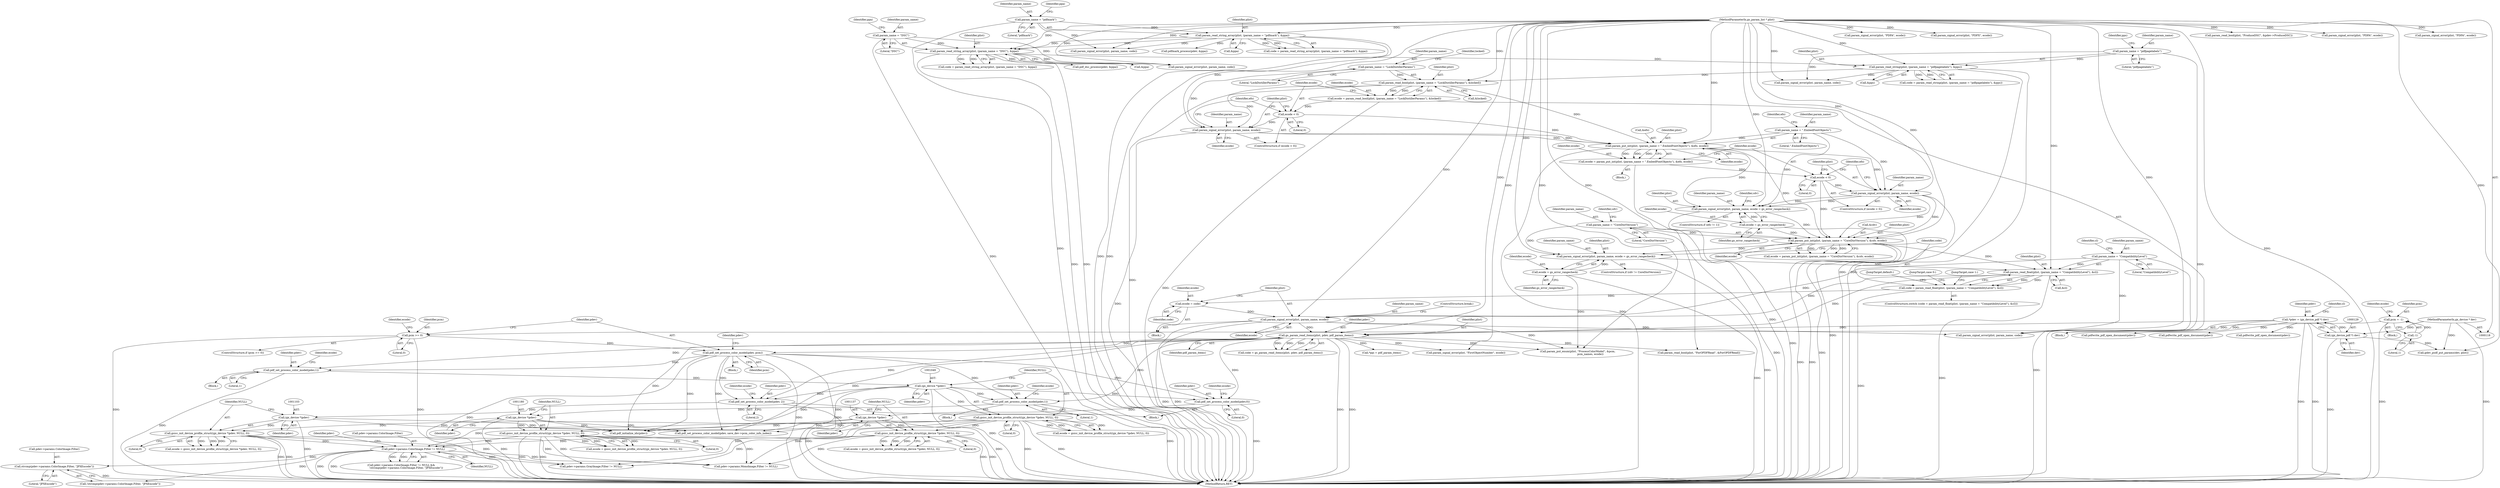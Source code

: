 digraph "0_ghostscript_c3476dde7743761a4e1d39a631716199b696b880@API" {
"1001208" [label="(Call,strcmp(pdev->params.ColorImage.Filter, \"JPXEncode\"))"];
"1001198" [label="(Call,pdev->params.ColorImage.Filter != NULL)"];
"1001047" [label="(Call,gsicc_init_device_profile_struct((gx_device *)pdev, NULL, 0))"];
"1001048" [label="(Call,(gx_device *)pdev)"];
"1001042" [label="(Call,pdf_set_process_color_model(pdev,1))"];
"1000551" [label="(Call,gs_param_read_items(plist, pdev, pdf_param_items))"];
"1000400" [label="(Call,param_read_float(plist, (param_name = \"CompatibilityLevel\"), &cl))"];
"1000391" [label="(Call,param_signal_error(plist, param_name, ecode = gs_error_rangecheck))"];
"1000372" [label="(Call,param_put_int(plist, (param_name = \"CoreDistVersion\"), &cdv, ecode))"];
"1000359" [label="(Call,param_signal_error(plist, param_name, ecode = gs_error_rangecheck))"];
"1000339" [label="(Call,param_put_int(plist, (param_name = \".EmbedFontObjects\"), &efo, ecode))"];
"1000317" [label="(Call,param_read_bool(plist, (param_name = \"LockDistillerParams\"), &locked))"];
"1000250" [label="(Call,param_read_string(plist, (param_name = \"pdfpagelabels\"), &pps))"];
"1000206" [label="(Call,param_read_string_array(plist, (param_name = \"DSC\"), &ppa))"];
"1000162" [label="(Call,param_read_string_array(plist, (param_name = \"pdfmark\"), &ppa))"];
"1000121" [label="(MethodParameterIn,gs_param_list * plist)"];
"1000164" [label="(Call,param_name = \"pdfmark\")"];
"1000208" [label="(Call,param_name = \"DSC\")"];
"1000252" [label="(Call,param_name = \"pdfpagelabels\")"];
"1000319" [label="(Call,param_name = \"LockDistillerParams\")"];
"1000328" [label="(Call,param_signal_error(plist, param_name, ecode))"];
"1000325" [label="(Call,ecode < 0)"];
"1000315" [label="(Call,ecode = param_read_bool(plist, (param_name = \"LockDistillerParams\"), &locked))"];
"1000341" [label="(Call,param_name = \".EmbedFontObjects\")"];
"1000351" [label="(Call,param_signal_error(plist, param_name, ecode))"];
"1000348" [label="(Call,ecode < 0)"];
"1000337" [label="(Call,ecode = param_put_int(plist, (param_name = \".EmbedFontObjects\"), &efo, ecode))"];
"1000362" [label="(Call,ecode = gs_error_rangecheck)"];
"1000374" [label="(Call,param_name = \"CoreDistVersion\")"];
"1000394" [label="(Call,ecode = gs_error_rangecheck)"];
"1000402" [label="(Call,param_name = \"CompatibilityLevel\")"];
"1000412" [label="(Call,param_signal_error(plist, param_name, ecode))"];
"1000409" [label="(Call,ecode = code)"];
"1000398" [label="(Call,code = param_read_float(plist, (param_name = \"CompatibilityLevel\"), &cl))"];
"1000126" [label="(Call,*pdev = (gx_device_pdf *) dev)"];
"1000128" [label="(Call,(gx_device_pdf *) dev)"];
"1000119" [label="(MethodParameterIn,gx_device * dev)"];
"1000672" [label="(Call,pdf_set_process_color_model(pdev, pcm))"];
"1000668" [label="(Call,pcm >= 0)"];
"1000654" [label="(Call,pcm = -1)"];
"1000656" [label="(Call,-1)"];
"1001101" [label="(Call,gsicc_init_device_profile_struct((gx_device *)pdev, NULL, 0))"];
"1001102" [label="(Call,(gx_device *)pdev)"];
"1001096" [label="(Call,pdf_set_process_color_model(pdev, 2))"];
"1001178" [label="(Call,gsicc_init_device_profile_struct((gx_device *)pdev, NULL, 0))"];
"1001179" [label="(Call,(gx_device *)pdev)"];
"1001173" [label="(Call,pdf_set_process_color_model(pdev,1))"];
"1001135" [label="(Call,gsicc_init_device_profile_struct((gx_device *)pdev, NULL, 0))"];
"1001136" [label="(Call,(gx_device *)pdev)"];
"1001130" [label="(Call,pdf_set_process_color_model(pdev,0))"];
"1000325" [label="(Call,ecode < 0)"];
"1001233" [label="(Call,pdev->params.GrayImage.Filter != NULL)"];
"1001047" [label="(Call,gsicc_init_device_profile_struct((gx_device *)pdev, NULL, 0))"];
"1001208" [label="(Call,strcmp(pdev->params.ColorImage.Filter, \"JPXEncode\"))"];
"1000362" [label="(Call,ecode = gs_error_rangecheck)"];
"1000411" [label="(Identifier,code)"];
"1001131" [label="(Identifier,pdev)"];
"1001100" [label="(Identifier,ecode)"];
"1001216" [label="(Literal,\"JPXEncode\")"];
"1001183" [label="(Literal,0)"];
"1001174" [label="(Identifier,pdev)"];
"1000317" [label="(Call,param_read_bool(plist, (param_name = \"LockDistillerParams\"), &locked))"];
"1000413" [label="(Identifier,plist)"];
"1000133" [label="(Identifier,cl)"];
"1001179" [label="(Call,(gx_device *)pdev)"];
"1000165" [label="(Identifier,param_name)"];
"1000672" [label="(Call,pdf_set_process_color_model(pdev, pcm))"];
"1000340" [label="(Identifier,plist)"];
"1000368" [label="(Identifier,cdv)"];
"1000659" [label="(Identifier,ecode)"];
"1000322" [label="(Call,&locked)"];
"1001050" [label="(Identifier,pdev)"];
"1000552" [label="(Identifier,plist)"];
"1000707" [label="(Call,param_signal_error(plist, param_name, code))"];
"1000275" [label="(Call,pdfwrite_pdf_open_document(pdev))"];
"1000345" [label="(Identifier,efo)"];
"1001551" [label="(MethodReturn,RET)"];
"1000670" [label="(Literal,0)"];
"1000415" [label="(Identifier,ecode)"];
"1000209" [label="(Identifier,param_name)"];
"1001173" [label="(Call,pdf_set_process_color_model(pdev,1))"];
"1001198" [label="(Call,pdev->params.ColorImage.Filter != NULL)"];
"1001098" [label="(Literal,2)"];
"1000341" [label="(Call,param_name = \".EmbedFontObjects\")"];
"1000339" [label="(Call,param_put_int(plist, (param_name = \".EmbedFontObjects\"), &efo, ecode))"];
"1000320" [label="(Identifier,param_name)"];
"1000343" [label="(Literal,\".EmbedFontObjects\")"];
"1001268" [label="(Call,pdev->params.MonoImage.Filter != NULL)"];
"1000728" [label="(Call,param_signal_error(plist, \"PDFA\", ecode))"];
"1000185" [label="(Call,pdfmark_process(pdev, &ppa))"];
"1001352" [label="(Call,pdf_initialize_ids(pdev))"];
"1000208" [label="(Call,param_name = \"DSC\")"];
"1000404" [label="(Literal,\"CompatibilityLevel\")"];
"1000656" [label="(Call,-1)"];
"1000255" [label="(Call,&pps)"];
"1000563" [label="(Call,param_read_bool(plist, \"ForOPDFRead\", &ForOPDFRead))"];
"1001106" [label="(Literal,0)"];
"1000162" [label="(Call,param_read_string_array(plist, (param_name = \"pdfmark\"), &ppa))"];
"1000126" [label="(Call,*pdev = (gx_device_pdf *) dev)"];
"1000402" [label="(Call,param_name = \"CompatibilityLevel\")"];
"1000360" [label="(Identifier,plist)"];
"1000660" [label="(Call,param_put_enum(plist, \"ProcessColorModel\", &pcm,\n                               pcm_names, ecode))"];
"1000321" [label="(Literal,\"LockDistillerParams\")"];
"1000394" [label="(Call,ecode = gs_error_rangecheck)"];
"1000673" [label="(Identifier,pdev)"];
"1000160" [label="(Call,code = param_read_string_array(plist, (param_name = \"pdfmark\"), &ppa))"];
"1001206" [label="(Identifier,NULL)"];
"1000167" [label="(Call,&ppa)"];
"1000346" [label="(Identifier,ecode)"];
"1000338" [label="(Identifier,ecode)"];
"1000315" [label="(Call,ecode = param_read_bool(plist, (param_name = \"LockDistillerParams\"), &locked))"];
"1000668" [label="(Call,pcm >= 0)"];
"1001130" [label="(Call,pdf_set_process_color_model(pdev,0))"];
"1000794" [label="(Call,param_signal_error(plist, \"PDFX\", ecode))"];
"1000698" [label="(Call,param_read_bool(plist, \"ProduceDSC\", &pdev->ProduceDSC))"];
"1001212" [label="(Identifier,pdev)"];
"1001051" [label="(Identifier,NULL)"];
"1000204" [label="(Call,code = param_read_string_array(plist, (param_name = \"DSC\"), &ppa))"];
"1001135" [label="(Call,gsicc_init_device_profile_struct((gx_device *)pdev, NULL, 0))"];
"1000396" [label="(Identifier,gs_error_rangecheck)"];
"1001139" [label="(Identifier,NULL)"];
"1001197" [label="(Call,pdev->params.ColorImage.Filter != NULL &&\n            !strcmp(pdev->params.ColorImage.Filter, \"JPXEncode\"))"];
"1000127" [label="(Identifier,pdev)"];
"1000196" [label="(Call,param_signal_error(plist, param_name, code))"];
"1001181" [label="(Identifier,pdev)"];
"1001096" [label="(Call,pdf_set_process_color_model(pdev, 2))"];
"1000212" [label="(Identifier,ppa)"];
"1000677" [label="(Identifier,pdev)"];
"1000307" [label="(Call,param_signal_error(plist, param_name, code))"];
"1000814" [label="(Call,param_signal_error(plist, \"PDFA\", ecode))"];
"1000376" [label="(Literal,\"CoreDistVersion\")"];
"1000655" [label="(Identifier,pcm)"];
"1001134" [label="(Identifier,ecode)"];
"1000318" [label="(Identifier,plist)"];
"1000164" [label="(Call,param_name = \"pdfmark\")"];
"1000403" [label="(Identifier,param_name)"];
"1000687" [label="(Identifier,ecode)"];
"1000654" [label="(Call,pcm = -1)"];
"1000959" [label="(Call,gdev_psdf_put_params(dev, plist))"];
"1000359" [label="(Call,param_signal_error(plist, param_name, ecode = gs_error_rangecheck))"];
"1000354" [label="(Identifier,ecode)"];
"1000375" [label="(Identifier,param_name)"];
"1000674" [label="(Identifier,pcm)"];
"1001097" [label="(Identifier,pdev)"];
"1000377" [label="(Call,&cdv)"];
"1000251" [label="(Identifier,plist)"];
"1000379" [label="(Identifier,ecode)"];
"1000364" [label="(Identifier,gs_error_rangecheck)"];
"1000256" [label="(Identifier,pps)"];
"1001099" [label="(Call,ecode = gsicc_init_device_profile_struct((gx_device *)pdev, NULL, 0))"];
"1000373" [label="(Identifier,plist)"];
"1000349" [label="(Identifier,ecode)"];
"1000351" [label="(Call,param_signal_error(plist, param_name, ecode))"];
"1000776" [label="(Call,param_signal_error(plist, \"PDFA\", ecode))"];
"1000122" [label="(Block,)"];
"1001132" [label="(Literal,0)"];
"1000210" [label="(Literal,\"DSC\")"];
"1001199" [label="(Call,pdev->params.ColorImage.Filter)"];
"1000330" [label="(Identifier,param_name)"];
"1000130" [label="(Identifier,dev)"];
"1000669" [label="(Identifier,pcm)"];
"1000387" [label="(ControlStructure,if (cdv != CoreDistVersion))"];
"1001045" [label="(Call,ecode = gsicc_init_device_profile_struct((gx_device *)pdev, NULL, 0))"];
"1000344" [label="(Call,&efo)"];
"1001136" [label="(Call,(gx_device *)pdev)"];
"1000667" [label="(ControlStructure,if (pcm >= 0))"];
"1001102" [label="(Call,(gx_device *)pdev)"];
"1000347" [label="(ControlStructure,if (ecode < 0))"];
"1001042" [label="(Call,pdf_set_process_color_model(pdev,1))"];
"1001163" [label="(Block,)"];
"1000671" [label="(Block,)"];
"1001138" [label="(Identifier,pdev)"];
"1000219" [label="(Call,pdfwrite_pdf_open_document(pdev))"];
"1000408" [label="(JumpTarget,default:)"];
"1000374" [label="(Call,param_name = \"CoreDistVersion\")"];
"1001182" [label="(Identifier,NULL)"];
"1000229" [label="(Call,pdf_dsc_process(pdev, &ppa))"];
"1000332" [label="(Block,)"];
"1000252" [label="(Call,param_name = \"pdfpagelabels\")"];
"1000316" [label="(Identifier,ecode)"];
"1000657" [label="(Literal,1)"];
"1000405" [label="(Call,&cl)"];
"1000240" [label="(Call,param_signal_error(plist, param_name, code))"];
"1001209" [label="(Call,pdev->params.ColorImage.Filter)"];
"1000391" [label="(Call,param_signal_error(plist, param_name, ecode = gs_error_rangecheck))"];
"1000248" [label="(Call,code = param_read_string(plist, (param_name = \"pdfpagelabels\"), &pps))"];
"1001048" [label="(Call,(gx_device *)pdev)"];
"1000326" [label="(Identifier,ecode)"];
"1000414" [label="(Identifier,param_name)"];
"1000361" [label="(Identifier,param_name)"];
"1000163" [label="(Identifier,plist)"];
"1000327" [label="(Literal,0)"];
"1001032" [label="(Block,)"];
"1001176" [label="(Call,ecode = gsicc_init_device_profile_struct((gx_device *)pdev, NULL, 0))"];
"1001104" [label="(Identifier,pdev)"];
"1000372" [label="(Call,param_put_int(plist, (param_name = \"CoreDistVersion\"), &cdv, ecode))"];
"1000328" [label="(Call,param_signal_error(plist, param_name, ecode))"];
"1000342" [label="(Identifier,param_name)"];
"1000651" [label="(Block,)"];
"1000337" [label="(Call,ecode = param_put_int(plist, (param_name = \".EmbedFontObjects\"), &efo, ecode))"];
"1000121" [label="(MethodParameterIn,gs_param_list * plist)"];
"1000353" [label="(Identifier,param_name)"];
"1000119" [label="(MethodParameterIn,gx_device * dev)"];
"1000398" [label="(Call,code = param_read_float(plist, (param_name = \"CompatibilityLevel\"), &cl))"];
"1000370" [label="(Call,ecode = param_put_int(plist, (param_name = \"CoreDistVersion\"), &cdv, ecode))"];
"1000352" [label="(Identifier,plist)"];
"1000397" [label="(ControlStructure,switch (code = param_read_float(plist, (param_name = \"CompatibilityLevel\"), &cl)))"];
"1001492" [label="(Call,pdf_set_process_color_model(pdev, save_dev->pcm_color_info_index))"];
"1001101" [label="(Call,gsicc_init_device_profile_struct((gx_device *)pdev, NULL, 0))"];
"1000350" [label="(Literal,0)"];
"1000406" [label="(Identifier,cl)"];
"1000323" [label="(Identifier,locked)"];
"1000206" [label="(Call,param_read_string_array(plist, (param_name = \"DSC\"), &ppa))"];
"1000211" [label="(Call,&ppa)"];
"1000401" [label="(Identifier,plist)"];
"1000128" [label="(Call,(gx_device_pdf *) dev)"];
"1000392" [label="(Identifier,plist)"];
"1000551" [label="(Call,gs_param_read_items(plist, pdev, pdf_param_items))"];
"1001207" [label="(Call,!strcmp(pdev->params.ColorImage.Filter, \"JPXEncode\"))"];
"1000554" [label="(Identifier,pdf_param_items)"];
"1000410" [label="(Identifier,ecode)"];
"1000166" [label="(Literal,\"pdfmark\")"];
"1001140" [label="(Literal,0)"];
"1001064" [label="(Block,)"];
"1000329" [label="(Identifier,plist)"];
"1000355" [label="(ControlStructure,if (efo != 1))"];
"1000393" [label="(Identifier,param_name)"];
"1000553" [label="(Identifier,pdev)"];
"1001175" [label="(Literal,1)"];
"1001046" [label="(Identifier,ecode)"];
"1001513" [label="(Call,*ppi = pdf_param_items)"];
"1001105" [label="(Identifier,NULL)"];
"1001043" [label="(Identifier,pdev)"];
"1000357" [label="(Identifier,efo)"];
"1000399" [label="(Identifier,code)"];
"1001178" [label="(Call,gsicc_init_device_profile_struct((gx_device *)pdev, NULL, 0))"];
"1000647" [label="(Call,param_signal_error(plist, \"FirstObjectNumber\", ecode))"];
"1000409" [label="(Call,ecode = code)"];
"1000417" [label="(JumpTarget,case 0:)"];
"1000533" [label="(JumpTarget,case 1:)"];
"1000207" [label="(Identifier,plist)"];
"1001133" [label="(Call,ecode = gsicc_init_device_profile_struct((gx_device *)pdev, NULL, 0))"];
"1000416" [label="(ControlStructure,break;)"];
"1000175" [label="(Call,pdfwrite_pdf_open_document(pdev))"];
"1000331" [label="(Identifier,ecode)"];
"1000253" [label="(Identifier,param_name)"];
"1000412" [label="(Call,param_signal_error(plist, param_name, ecode))"];
"1000363" [label="(Identifier,ecode)"];
"1000395" [label="(Identifier,ecode)"];
"1001177" [label="(Identifier,ecode)"];
"1000168" [label="(Identifier,ppa)"];
"1000378" [label="(Identifier,cdv)"];
"1001052" [label="(Literal,0)"];
"1000250" [label="(Call,param_read_string(plist, (param_name = \"pdfpagelabels\"), &pps))"];
"1000549" [label="(Call,code = gs_param_read_items(plist, pdev, pdf_param_items))"];
"1000400" [label="(Call,param_read_float(plist, (param_name = \"CompatibilityLevel\"), &cl))"];
"1000407" [label="(Block,)"];
"1001044" [label="(Literal,1)"];
"1000319" [label="(Call,param_name = \"LockDistillerParams\")"];
"1000254" [label="(Literal,\"pdfpagelabels\")"];
"1000324" [label="(ControlStructure,if (ecode < 0))"];
"1000335" [label="(Identifier,efo)"];
"1000348" [label="(Call,ecode < 0)"];
"1001208" -> "1001207"  [label="AST: "];
"1001208" -> "1001216"  [label="CFG: "];
"1001209" -> "1001208"  [label="AST: "];
"1001216" -> "1001208"  [label="AST: "];
"1001207" -> "1001208"  [label="CFG: "];
"1001208" -> "1001551"  [label="DDG: "];
"1001198" -> "1001208"  [label="DDG: "];
"1001198" -> "1001197"  [label="AST: "];
"1001198" -> "1001206"  [label="CFG: "];
"1001199" -> "1001198"  [label="AST: "];
"1001206" -> "1001198"  [label="AST: "];
"1001212" -> "1001198"  [label="CFG: "];
"1001197" -> "1001198"  [label="CFG: "];
"1001198" -> "1001551"  [label="DDG: "];
"1001198" -> "1001551"  [label="DDG: "];
"1001198" -> "1001197"  [label="DDG: "];
"1001198" -> "1001197"  [label="DDG: "];
"1001047" -> "1001198"  [label="DDG: "];
"1001101" -> "1001198"  [label="DDG: "];
"1001178" -> "1001198"  [label="DDG: "];
"1001135" -> "1001198"  [label="DDG: "];
"1001198" -> "1001207"  [label="DDG: "];
"1001198" -> "1001233"  [label="DDG: "];
"1001198" -> "1001268"  [label="DDG: "];
"1001047" -> "1001045"  [label="AST: "];
"1001047" -> "1001052"  [label="CFG: "];
"1001048" -> "1001047"  [label="AST: "];
"1001051" -> "1001047"  [label="AST: "];
"1001052" -> "1001047"  [label="AST: "];
"1001045" -> "1001047"  [label="CFG: "];
"1001047" -> "1001551"  [label="DDG: "];
"1001047" -> "1001551"  [label="DDG: "];
"1001047" -> "1001045"  [label="DDG: "];
"1001047" -> "1001045"  [label="DDG: "];
"1001047" -> "1001045"  [label="DDG: "];
"1001048" -> "1001047"  [label="DDG: "];
"1001047" -> "1001101"  [label="DDG: "];
"1001047" -> "1001135"  [label="DDG: "];
"1001047" -> "1001178"  [label="DDG: "];
"1001047" -> "1001233"  [label="DDG: "];
"1001047" -> "1001268"  [label="DDG: "];
"1001048" -> "1001050"  [label="CFG: "];
"1001049" -> "1001048"  [label="AST: "];
"1001050" -> "1001048"  [label="AST: "];
"1001051" -> "1001048"  [label="CFG: "];
"1001048" -> "1001551"  [label="DDG: "];
"1001042" -> "1001048"  [label="DDG: "];
"1001048" -> "1001096"  [label="DDG: "];
"1001048" -> "1001130"  [label="DDG: "];
"1001048" -> "1001173"  [label="DDG: "];
"1001048" -> "1001352"  [label="DDG: "];
"1001048" -> "1001492"  [label="DDG: "];
"1001042" -> "1001032"  [label="AST: "];
"1001042" -> "1001044"  [label="CFG: "];
"1001043" -> "1001042"  [label="AST: "];
"1001044" -> "1001042"  [label="AST: "];
"1001046" -> "1001042"  [label="CFG: "];
"1001042" -> "1001551"  [label="DDG: "];
"1000551" -> "1001042"  [label="DDG: "];
"1000672" -> "1001042"  [label="DDG: "];
"1000551" -> "1000549"  [label="AST: "];
"1000551" -> "1000554"  [label="CFG: "];
"1000552" -> "1000551"  [label="AST: "];
"1000553" -> "1000551"  [label="AST: "];
"1000554" -> "1000551"  [label="AST: "];
"1000549" -> "1000551"  [label="CFG: "];
"1000551" -> "1001551"  [label="DDG: "];
"1000551" -> "1001551"  [label="DDG: "];
"1000551" -> "1000549"  [label="DDG: "];
"1000551" -> "1000549"  [label="DDG: "];
"1000551" -> "1000549"  [label="DDG: "];
"1000400" -> "1000551"  [label="DDG: "];
"1000412" -> "1000551"  [label="DDG: "];
"1000121" -> "1000551"  [label="DDG: "];
"1000126" -> "1000551"  [label="DDG: "];
"1000551" -> "1000563"  [label="DDG: "];
"1000551" -> "1000647"  [label="DDG: "];
"1000551" -> "1000660"  [label="DDG: "];
"1000551" -> "1000672"  [label="DDG: "];
"1000551" -> "1001096"  [label="DDG: "];
"1000551" -> "1001130"  [label="DDG: "];
"1000551" -> "1001173"  [label="DDG: "];
"1000551" -> "1001352"  [label="DDG: "];
"1000551" -> "1001492"  [label="DDG: "];
"1000551" -> "1001513"  [label="DDG: "];
"1000400" -> "1000398"  [label="AST: "];
"1000400" -> "1000405"  [label="CFG: "];
"1000401" -> "1000400"  [label="AST: "];
"1000402" -> "1000400"  [label="AST: "];
"1000405" -> "1000400"  [label="AST: "];
"1000398" -> "1000400"  [label="CFG: "];
"1000400" -> "1001551"  [label="DDG: "];
"1000400" -> "1000398"  [label="DDG: "];
"1000400" -> "1000398"  [label="DDG: "];
"1000391" -> "1000400"  [label="DDG: "];
"1000372" -> "1000400"  [label="DDG: "];
"1000121" -> "1000400"  [label="DDG: "];
"1000402" -> "1000400"  [label="DDG: "];
"1000400" -> "1000412"  [label="DDG: "];
"1000391" -> "1000387"  [label="AST: "];
"1000391" -> "1000394"  [label="CFG: "];
"1000392" -> "1000391"  [label="AST: "];
"1000393" -> "1000391"  [label="AST: "];
"1000394" -> "1000391"  [label="AST: "];
"1000399" -> "1000391"  [label="CFG: "];
"1000391" -> "1001551"  [label="DDG: "];
"1000372" -> "1000391"  [label="DDG: "];
"1000121" -> "1000391"  [label="DDG: "];
"1000374" -> "1000391"  [label="DDG: "];
"1000394" -> "1000391"  [label="DDG: "];
"1000372" -> "1000370"  [label="AST: "];
"1000372" -> "1000379"  [label="CFG: "];
"1000373" -> "1000372"  [label="AST: "];
"1000374" -> "1000372"  [label="AST: "];
"1000377" -> "1000372"  [label="AST: "];
"1000379" -> "1000372"  [label="AST: "];
"1000370" -> "1000372"  [label="CFG: "];
"1000372" -> "1001551"  [label="DDG: "];
"1000372" -> "1001551"  [label="DDG: "];
"1000372" -> "1000370"  [label="DDG: "];
"1000372" -> "1000370"  [label="DDG: "];
"1000372" -> "1000370"  [label="DDG: "];
"1000359" -> "1000372"  [label="DDG: "];
"1000339" -> "1000372"  [label="DDG: "];
"1000351" -> "1000372"  [label="DDG: "];
"1000351" -> "1000372"  [label="DDG: "];
"1000121" -> "1000372"  [label="DDG: "];
"1000374" -> "1000372"  [label="DDG: "];
"1000348" -> "1000372"  [label="DDG: "];
"1000362" -> "1000372"  [label="DDG: "];
"1000359" -> "1000355"  [label="AST: "];
"1000359" -> "1000362"  [label="CFG: "];
"1000360" -> "1000359"  [label="AST: "];
"1000361" -> "1000359"  [label="AST: "];
"1000362" -> "1000359"  [label="AST: "];
"1000368" -> "1000359"  [label="CFG: "];
"1000359" -> "1001551"  [label="DDG: "];
"1000339" -> "1000359"  [label="DDG: "];
"1000351" -> "1000359"  [label="DDG: "];
"1000351" -> "1000359"  [label="DDG: "];
"1000121" -> "1000359"  [label="DDG: "];
"1000341" -> "1000359"  [label="DDG: "];
"1000362" -> "1000359"  [label="DDG: "];
"1000339" -> "1000337"  [label="AST: "];
"1000339" -> "1000346"  [label="CFG: "];
"1000340" -> "1000339"  [label="AST: "];
"1000341" -> "1000339"  [label="AST: "];
"1000344" -> "1000339"  [label="AST: "];
"1000346" -> "1000339"  [label="AST: "];
"1000337" -> "1000339"  [label="CFG: "];
"1000339" -> "1001551"  [label="DDG: "];
"1000339" -> "1000337"  [label="DDG: "];
"1000339" -> "1000337"  [label="DDG: "];
"1000339" -> "1000337"  [label="DDG: "];
"1000317" -> "1000339"  [label="DDG: "];
"1000328" -> "1000339"  [label="DDG: "];
"1000328" -> "1000339"  [label="DDG: "];
"1000121" -> "1000339"  [label="DDG: "];
"1000341" -> "1000339"  [label="DDG: "];
"1000325" -> "1000339"  [label="DDG: "];
"1000339" -> "1000351"  [label="DDG: "];
"1000317" -> "1000315"  [label="AST: "];
"1000317" -> "1000322"  [label="CFG: "];
"1000318" -> "1000317"  [label="AST: "];
"1000319" -> "1000317"  [label="AST: "];
"1000322" -> "1000317"  [label="AST: "];
"1000315" -> "1000317"  [label="CFG: "];
"1000317" -> "1001551"  [label="DDG: "];
"1000317" -> "1000315"  [label="DDG: "];
"1000317" -> "1000315"  [label="DDG: "];
"1000250" -> "1000317"  [label="DDG: "];
"1000121" -> "1000317"  [label="DDG: "];
"1000319" -> "1000317"  [label="DDG: "];
"1000317" -> "1000328"  [label="DDG: "];
"1000250" -> "1000248"  [label="AST: "];
"1000250" -> "1000255"  [label="CFG: "];
"1000251" -> "1000250"  [label="AST: "];
"1000252" -> "1000250"  [label="AST: "];
"1000255" -> "1000250"  [label="AST: "];
"1000248" -> "1000250"  [label="CFG: "];
"1000250" -> "1001551"  [label="DDG: "];
"1000250" -> "1001551"  [label="DDG: "];
"1000250" -> "1000248"  [label="DDG: "];
"1000250" -> "1000248"  [label="DDG: "];
"1000206" -> "1000250"  [label="DDG: "];
"1000121" -> "1000250"  [label="DDG: "];
"1000252" -> "1000250"  [label="DDG: "];
"1000250" -> "1000307"  [label="DDG: "];
"1000206" -> "1000204"  [label="AST: "];
"1000206" -> "1000211"  [label="CFG: "];
"1000207" -> "1000206"  [label="AST: "];
"1000208" -> "1000206"  [label="AST: "];
"1000211" -> "1000206"  [label="AST: "];
"1000204" -> "1000206"  [label="CFG: "];
"1000206" -> "1001551"  [label="DDG: "];
"1000206" -> "1001551"  [label="DDG: "];
"1000206" -> "1000204"  [label="DDG: "];
"1000206" -> "1000204"  [label="DDG: "];
"1000162" -> "1000206"  [label="DDG: "];
"1000162" -> "1000206"  [label="DDG: "];
"1000121" -> "1000206"  [label="DDG: "];
"1000208" -> "1000206"  [label="DDG: "];
"1000206" -> "1000229"  [label="DDG: "];
"1000206" -> "1000240"  [label="DDG: "];
"1000162" -> "1000160"  [label="AST: "];
"1000162" -> "1000167"  [label="CFG: "];
"1000163" -> "1000162"  [label="AST: "];
"1000164" -> "1000162"  [label="AST: "];
"1000167" -> "1000162"  [label="AST: "];
"1000160" -> "1000162"  [label="CFG: "];
"1000162" -> "1001551"  [label="DDG: "];
"1000162" -> "1001551"  [label="DDG: "];
"1000162" -> "1000160"  [label="DDG: "];
"1000162" -> "1000160"  [label="DDG: "];
"1000121" -> "1000162"  [label="DDG: "];
"1000164" -> "1000162"  [label="DDG: "];
"1000162" -> "1000185"  [label="DDG: "];
"1000162" -> "1000196"  [label="DDG: "];
"1000121" -> "1000118"  [label="AST: "];
"1000121" -> "1001551"  [label="DDG: "];
"1000121" -> "1000196"  [label="DDG: "];
"1000121" -> "1000240"  [label="DDG: "];
"1000121" -> "1000307"  [label="DDG: "];
"1000121" -> "1000328"  [label="DDG: "];
"1000121" -> "1000351"  [label="DDG: "];
"1000121" -> "1000412"  [label="DDG: "];
"1000121" -> "1000563"  [label="DDG: "];
"1000121" -> "1000647"  [label="DDG: "];
"1000121" -> "1000660"  [label="DDG: "];
"1000121" -> "1000698"  [label="DDG: "];
"1000121" -> "1000707"  [label="DDG: "];
"1000121" -> "1000728"  [label="DDG: "];
"1000121" -> "1000776"  [label="DDG: "];
"1000121" -> "1000794"  [label="DDG: "];
"1000121" -> "1000814"  [label="DDG: "];
"1000121" -> "1000959"  [label="DDG: "];
"1000164" -> "1000166"  [label="CFG: "];
"1000165" -> "1000164"  [label="AST: "];
"1000166" -> "1000164"  [label="AST: "];
"1000168" -> "1000164"  [label="CFG: "];
"1000164" -> "1001551"  [label="DDG: "];
"1000164" -> "1000196"  [label="DDG: "];
"1000208" -> "1000210"  [label="CFG: "];
"1000209" -> "1000208"  [label="AST: "];
"1000210" -> "1000208"  [label="AST: "];
"1000212" -> "1000208"  [label="CFG: "];
"1000208" -> "1001551"  [label="DDG: "];
"1000208" -> "1000240"  [label="DDG: "];
"1000252" -> "1000254"  [label="CFG: "];
"1000253" -> "1000252"  [label="AST: "];
"1000254" -> "1000252"  [label="AST: "];
"1000256" -> "1000252"  [label="CFG: "];
"1000252" -> "1001551"  [label="DDG: "];
"1000252" -> "1000307"  [label="DDG: "];
"1000319" -> "1000321"  [label="CFG: "];
"1000320" -> "1000319"  [label="AST: "];
"1000321" -> "1000319"  [label="AST: "];
"1000323" -> "1000319"  [label="CFG: "];
"1000319" -> "1000328"  [label="DDG: "];
"1000328" -> "1000324"  [label="AST: "];
"1000328" -> "1000331"  [label="CFG: "];
"1000329" -> "1000328"  [label="AST: "];
"1000330" -> "1000328"  [label="AST: "];
"1000331" -> "1000328"  [label="AST: "];
"1000335" -> "1000328"  [label="CFG: "];
"1000328" -> "1001551"  [label="DDG: "];
"1000325" -> "1000328"  [label="DDG: "];
"1000325" -> "1000324"  [label="AST: "];
"1000325" -> "1000327"  [label="CFG: "];
"1000326" -> "1000325"  [label="AST: "];
"1000327" -> "1000325"  [label="AST: "];
"1000329" -> "1000325"  [label="CFG: "];
"1000335" -> "1000325"  [label="CFG: "];
"1000315" -> "1000325"  [label="DDG: "];
"1000315" -> "1000122"  [label="AST: "];
"1000316" -> "1000315"  [label="AST: "];
"1000326" -> "1000315"  [label="CFG: "];
"1000315" -> "1001551"  [label="DDG: "];
"1000341" -> "1000343"  [label="CFG: "];
"1000342" -> "1000341"  [label="AST: "];
"1000343" -> "1000341"  [label="AST: "];
"1000345" -> "1000341"  [label="CFG: "];
"1000341" -> "1000351"  [label="DDG: "];
"1000351" -> "1000347"  [label="AST: "];
"1000351" -> "1000354"  [label="CFG: "];
"1000352" -> "1000351"  [label="AST: "];
"1000353" -> "1000351"  [label="AST: "];
"1000354" -> "1000351"  [label="AST: "];
"1000357" -> "1000351"  [label="CFG: "];
"1000351" -> "1001551"  [label="DDG: "];
"1000348" -> "1000351"  [label="DDG: "];
"1000348" -> "1000347"  [label="AST: "];
"1000348" -> "1000350"  [label="CFG: "];
"1000349" -> "1000348"  [label="AST: "];
"1000350" -> "1000348"  [label="AST: "];
"1000352" -> "1000348"  [label="CFG: "];
"1000357" -> "1000348"  [label="CFG: "];
"1000337" -> "1000348"  [label="DDG: "];
"1000337" -> "1000332"  [label="AST: "];
"1000338" -> "1000337"  [label="AST: "];
"1000349" -> "1000337"  [label="CFG: "];
"1000337" -> "1001551"  [label="DDG: "];
"1000362" -> "1000364"  [label="CFG: "];
"1000363" -> "1000362"  [label="AST: "];
"1000364" -> "1000362"  [label="AST: "];
"1000362" -> "1001551"  [label="DDG: "];
"1000374" -> "1000376"  [label="CFG: "];
"1000375" -> "1000374"  [label="AST: "];
"1000376" -> "1000374"  [label="AST: "];
"1000378" -> "1000374"  [label="CFG: "];
"1000374" -> "1001551"  [label="DDG: "];
"1000394" -> "1000396"  [label="CFG: "];
"1000395" -> "1000394"  [label="AST: "];
"1000396" -> "1000394"  [label="AST: "];
"1000394" -> "1001551"  [label="DDG: "];
"1000394" -> "1000660"  [label="DDG: "];
"1000402" -> "1000404"  [label="CFG: "];
"1000403" -> "1000402"  [label="AST: "];
"1000404" -> "1000402"  [label="AST: "];
"1000406" -> "1000402"  [label="CFG: "];
"1000402" -> "1001551"  [label="DDG: "];
"1000402" -> "1000412"  [label="DDG: "];
"1000402" -> "1000707"  [label="DDG: "];
"1000412" -> "1000407"  [label="AST: "];
"1000412" -> "1000415"  [label="CFG: "];
"1000413" -> "1000412"  [label="AST: "];
"1000414" -> "1000412"  [label="AST: "];
"1000415" -> "1000412"  [label="AST: "];
"1000416" -> "1000412"  [label="CFG: "];
"1000412" -> "1001551"  [label="DDG: "];
"1000412" -> "1001551"  [label="DDG: "];
"1000409" -> "1000412"  [label="DDG: "];
"1000412" -> "1000660"  [label="DDG: "];
"1000412" -> "1000707"  [label="DDG: "];
"1000409" -> "1000407"  [label="AST: "];
"1000409" -> "1000411"  [label="CFG: "];
"1000410" -> "1000409"  [label="AST: "];
"1000411" -> "1000409"  [label="AST: "];
"1000413" -> "1000409"  [label="CFG: "];
"1000398" -> "1000409"  [label="DDG: "];
"1000398" -> "1000397"  [label="AST: "];
"1000399" -> "1000398"  [label="AST: "];
"1000408" -> "1000398"  [label="CFG: "];
"1000417" -> "1000398"  [label="CFG: "];
"1000533" -> "1000398"  [label="CFG: "];
"1000398" -> "1001551"  [label="DDG: "];
"1000126" -> "1000122"  [label="AST: "];
"1000126" -> "1000128"  [label="CFG: "];
"1000127" -> "1000126"  [label="AST: "];
"1000128" -> "1000126"  [label="AST: "];
"1000133" -> "1000126"  [label="CFG: "];
"1000126" -> "1001551"  [label="DDG: "];
"1000126" -> "1001551"  [label="DDG: "];
"1000128" -> "1000126"  [label="DDG: "];
"1000126" -> "1000175"  [label="DDG: "];
"1000126" -> "1000219"  [label="DDG: "];
"1000126" -> "1000275"  [label="DDG: "];
"1000128" -> "1000130"  [label="CFG: "];
"1000129" -> "1000128"  [label="AST: "];
"1000130" -> "1000128"  [label="AST: "];
"1000128" -> "1001551"  [label="DDG: "];
"1000119" -> "1000128"  [label="DDG: "];
"1000128" -> "1000959"  [label="DDG: "];
"1000119" -> "1000118"  [label="AST: "];
"1000119" -> "1001551"  [label="DDG: "];
"1000119" -> "1000959"  [label="DDG: "];
"1000672" -> "1000671"  [label="AST: "];
"1000672" -> "1000674"  [label="CFG: "];
"1000673" -> "1000672"  [label="AST: "];
"1000674" -> "1000672"  [label="AST: "];
"1000677" -> "1000672"  [label="CFG: "];
"1000672" -> "1001551"  [label="DDG: "];
"1000672" -> "1001551"  [label="DDG: "];
"1000672" -> "1001551"  [label="DDG: "];
"1000668" -> "1000672"  [label="DDG: "];
"1000672" -> "1001096"  [label="DDG: "];
"1000672" -> "1001130"  [label="DDG: "];
"1000672" -> "1001173"  [label="DDG: "];
"1000672" -> "1001352"  [label="DDG: "];
"1000672" -> "1001492"  [label="DDG: "];
"1000668" -> "1000667"  [label="AST: "];
"1000668" -> "1000670"  [label="CFG: "];
"1000669" -> "1000668"  [label="AST: "];
"1000670" -> "1000668"  [label="AST: "];
"1000673" -> "1000668"  [label="CFG: "];
"1000687" -> "1000668"  [label="CFG: "];
"1000668" -> "1001551"  [label="DDG: "];
"1000668" -> "1001551"  [label="DDG: "];
"1000654" -> "1000668"  [label="DDG: "];
"1000654" -> "1000651"  [label="AST: "];
"1000654" -> "1000656"  [label="CFG: "];
"1000655" -> "1000654"  [label="AST: "];
"1000656" -> "1000654"  [label="AST: "];
"1000659" -> "1000654"  [label="CFG: "];
"1000654" -> "1001551"  [label="DDG: "];
"1000656" -> "1000654"  [label="DDG: "];
"1000656" -> "1000657"  [label="CFG: "];
"1000657" -> "1000656"  [label="AST: "];
"1001101" -> "1001099"  [label="AST: "];
"1001101" -> "1001106"  [label="CFG: "];
"1001102" -> "1001101"  [label="AST: "];
"1001105" -> "1001101"  [label="AST: "];
"1001106" -> "1001101"  [label="AST: "];
"1001099" -> "1001101"  [label="CFG: "];
"1001101" -> "1001551"  [label="DDG: "];
"1001101" -> "1001551"  [label="DDG: "];
"1001101" -> "1001099"  [label="DDG: "];
"1001101" -> "1001099"  [label="DDG: "];
"1001101" -> "1001099"  [label="DDG: "];
"1001102" -> "1001101"  [label="DDG: "];
"1001101" -> "1001233"  [label="DDG: "];
"1001101" -> "1001268"  [label="DDG: "];
"1001102" -> "1001104"  [label="CFG: "];
"1001103" -> "1001102"  [label="AST: "];
"1001104" -> "1001102"  [label="AST: "];
"1001105" -> "1001102"  [label="CFG: "];
"1001102" -> "1001551"  [label="DDG: "];
"1001096" -> "1001102"  [label="DDG: "];
"1001102" -> "1001352"  [label="DDG: "];
"1001102" -> "1001492"  [label="DDG: "];
"1001096" -> "1001064"  [label="AST: "];
"1001096" -> "1001098"  [label="CFG: "];
"1001097" -> "1001096"  [label="AST: "];
"1001098" -> "1001096"  [label="AST: "];
"1001100" -> "1001096"  [label="CFG: "];
"1001096" -> "1001551"  [label="DDG: "];
"1001178" -> "1001176"  [label="AST: "];
"1001178" -> "1001183"  [label="CFG: "];
"1001179" -> "1001178"  [label="AST: "];
"1001182" -> "1001178"  [label="AST: "];
"1001183" -> "1001178"  [label="AST: "];
"1001176" -> "1001178"  [label="CFG: "];
"1001178" -> "1001551"  [label="DDG: "];
"1001178" -> "1001551"  [label="DDG: "];
"1001178" -> "1001176"  [label="DDG: "];
"1001178" -> "1001176"  [label="DDG: "];
"1001178" -> "1001176"  [label="DDG: "];
"1001179" -> "1001178"  [label="DDG: "];
"1001178" -> "1001233"  [label="DDG: "];
"1001178" -> "1001268"  [label="DDG: "];
"1001179" -> "1001181"  [label="CFG: "];
"1001180" -> "1001179"  [label="AST: "];
"1001181" -> "1001179"  [label="AST: "];
"1001182" -> "1001179"  [label="CFG: "];
"1001179" -> "1001551"  [label="DDG: "];
"1001173" -> "1001179"  [label="DDG: "];
"1001179" -> "1001352"  [label="DDG: "];
"1001179" -> "1001492"  [label="DDG: "];
"1001173" -> "1001163"  [label="AST: "];
"1001173" -> "1001175"  [label="CFG: "];
"1001174" -> "1001173"  [label="AST: "];
"1001175" -> "1001173"  [label="AST: "];
"1001177" -> "1001173"  [label="CFG: "];
"1001173" -> "1001551"  [label="DDG: "];
"1001135" -> "1001133"  [label="AST: "];
"1001135" -> "1001140"  [label="CFG: "];
"1001136" -> "1001135"  [label="AST: "];
"1001139" -> "1001135"  [label="AST: "];
"1001140" -> "1001135"  [label="AST: "];
"1001133" -> "1001135"  [label="CFG: "];
"1001135" -> "1001551"  [label="DDG: "];
"1001135" -> "1001551"  [label="DDG: "];
"1001135" -> "1001133"  [label="DDG: "];
"1001135" -> "1001133"  [label="DDG: "];
"1001135" -> "1001133"  [label="DDG: "];
"1001136" -> "1001135"  [label="DDG: "];
"1001135" -> "1001233"  [label="DDG: "];
"1001135" -> "1001268"  [label="DDG: "];
"1001136" -> "1001138"  [label="CFG: "];
"1001137" -> "1001136"  [label="AST: "];
"1001138" -> "1001136"  [label="AST: "];
"1001139" -> "1001136"  [label="CFG: "];
"1001136" -> "1001551"  [label="DDG: "];
"1001130" -> "1001136"  [label="DDG: "];
"1001136" -> "1001352"  [label="DDG: "];
"1001136" -> "1001492"  [label="DDG: "];
"1001130" -> "1001064"  [label="AST: "];
"1001130" -> "1001132"  [label="CFG: "];
"1001131" -> "1001130"  [label="AST: "];
"1001132" -> "1001130"  [label="AST: "];
"1001134" -> "1001130"  [label="CFG: "];
"1001130" -> "1001551"  [label="DDG: "];
}
